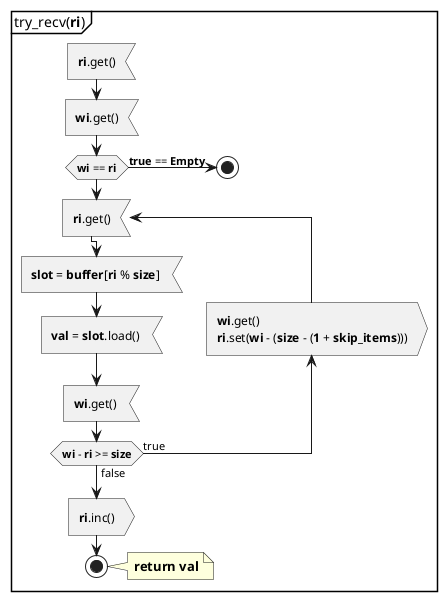@startuml TryRecv
skinparam ConditionEndStyle hline
!pragma useVerticalIf on
partition try_recv(**ri**)
:**ri**.get()<
:**wi**.get()<

if(**wi** == **ri**) then (**true** == **Empty**)
stop
endif
repeat :**ri**.get()<
  :**slot** = **buffer**[**ri** % **size**] <
  :**val** = **slot**.load() <
  :**wi**.get() <
backward:**wi**.get()\n**ri**.set(**wi** - (**size** - (**1** + **skip_items**)))>
repeat while (**wi** - **ri** >= **size**) is (true) not (false)
:**ri**.inc()>
stop
note right: **return** **val**
@enduml
